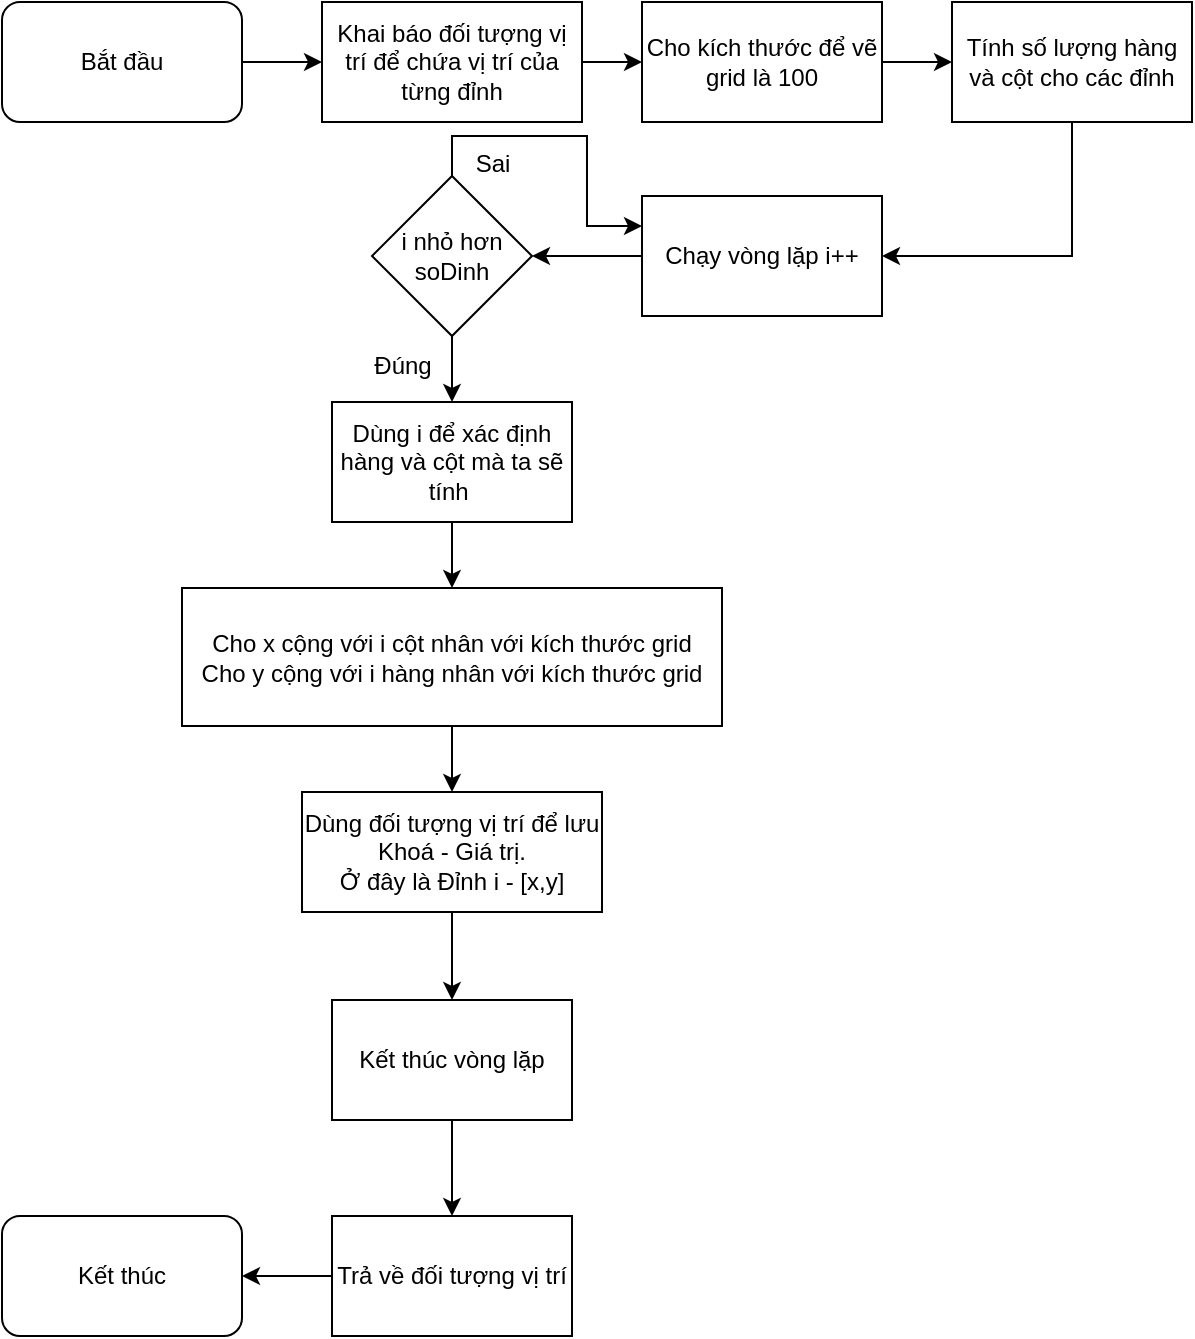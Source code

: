 <mxfile version="24.7.17">
  <diagram name="Trang-1" id="7so8QC7K1FsE7ydwpkkg">
    <mxGraphModel dx="1434" dy="844" grid="1" gridSize="10" guides="1" tooltips="1" connect="1" arrows="1" fold="1" page="1" pageScale="1" pageWidth="850" pageHeight="1100" math="0" shadow="0">
      <root>
        <mxCell id="0" />
        <mxCell id="1" parent="0" />
        <mxCell id="g1-cMOGO7BjZlcMmroCp-14" value="" style="edgeStyle=orthogonalEdgeStyle;rounded=0;orthogonalLoop=1;jettySize=auto;html=1;" parent="1" source="g1-cMOGO7BjZlcMmroCp-1" target="g1-cMOGO7BjZlcMmroCp-3" edge="1">
          <mxGeometry relative="1" as="geometry" />
        </mxCell>
        <mxCell id="g1-cMOGO7BjZlcMmroCp-1" value="Khai báo đối tượng vị trí để chứa vị trí của từng đỉnh" style="rounded=0;whiteSpace=wrap;html=1;" parent="1" vertex="1">
          <mxGeometry x="180" y="20" width="130" height="60" as="geometry" />
        </mxCell>
        <mxCell id="g1-cMOGO7BjZlcMmroCp-13" value="" style="edgeStyle=orthogonalEdgeStyle;rounded=0;orthogonalLoop=1;jettySize=auto;html=1;" parent="1" source="g1-cMOGO7BjZlcMmroCp-2" target="g1-cMOGO7BjZlcMmroCp-1" edge="1">
          <mxGeometry relative="1" as="geometry" />
        </mxCell>
        <mxCell id="g1-cMOGO7BjZlcMmroCp-2" value="Bắt đầu" style="rounded=1;whiteSpace=wrap;html=1;" parent="1" vertex="1">
          <mxGeometry x="20" y="20" width="120" height="60" as="geometry" />
        </mxCell>
        <mxCell id="g1-cMOGO7BjZlcMmroCp-15" value="" style="edgeStyle=orthogonalEdgeStyle;rounded=0;orthogonalLoop=1;jettySize=auto;html=1;" parent="1" source="g1-cMOGO7BjZlcMmroCp-3" target="g1-cMOGO7BjZlcMmroCp-4" edge="1">
          <mxGeometry relative="1" as="geometry" />
        </mxCell>
        <mxCell id="g1-cMOGO7BjZlcMmroCp-3" value="Cho kích thước để vẽ grid là 100" style="rounded=0;whiteSpace=wrap;html=1;" parent="1" vertex="1">
          <mxGeometry x="340" y="20" width="120" height="60" as="geometry" />
        </mxCell>
        <mxCell id="g1-cMOGO7BjZlcMmroCp-16" style="edgeStyle=orthogonalEdgeStyle;rounded=0;orthogonalLoop=1;jettySize=auto;html=1;exitX=0.5;exitY=1;exitDx=0;exitDy=0;entryX=1;entryY=0.5;entryDx=0;entryDy=0;" parent="1" source="g1-cMOGO7BjZlcMmroCp-4" target="g1-cMOGO7BjZlcMmroCp-5" edge="1">
          <mxGeometry relative="1" as="geometry" />
        </mxCell>
        <mxCell id="g1-cMOGO7BjZlcMmroCp-4" value="Tính số lượng hàng và cột cho các đỉnh" style="rounded=0;whiteSpace=wrap;html=1;" parent="1" vertex="1">
          <mxGeometry x="495" y="20" width="120" height="60" as="geometry" />
        </mxCell>
        <mxCell id="g1-cMOGO7BjZlcMmroCp-26" style="edgeStyle=orthogonalEdgeStyle;rounded=0;orthogonalLoop=1;jettySize=auto;html=1;exitX=0;exitY=0.5;exitDx=0;exitDy=0;entryX=1;entryY=0.5;entryDx=0;entryDy=0;" parent="1" source="g1-cMOGO7BjZlcMmroCp-5" target="g1-cMOGO7BjZlcMmroCp-6" edge="1">
          <mxGeometry relative="1" as="geometry" />
        </mxCell>
        <mxCell id="g1-cMOGO7BjZlcMmroCp-5" value="Chạy vòng lặp i++" style="rounded=0;whiteSpace=wrap;html=1;" parent="1" vertex="1">
          <mxGeometry x="340" y="117" width="120" height="60" as="geometry" />
        </mxCell>
        <mxCell id="g1-cMOGO7BjZlcMmroCp-27" value="" style="edgeStyle=orthogonalEdgeStyle;rounded=0;orthogonalLoop=1;jettySize=auto;html=1;" parent="1" source="g1-cMOGO7BjZlcMmroCp-6" target="g1-cMOGO7BjZlcMmroCp-7" edge="1">
          <mxGeometry relative="1" as="geometry" />
        </mxCell>
        <mxCell id="EJR7ut2x4C_owP1_8jYN-1" style="edgeStyle=orthogonalEdgeStyle;rounded=0;orthogonalLoop=1;jettySize=auto;html=1;exitX=0.5;exitY=0;exitDx=0;exitDy=0;entryX=0;entryY=0.25;entryDx=0;entryDy=0;" edge="1" parent="1" source="g1-cMOGO7BjZlcMmroCp-6" target="g1-cMOGO7BjZlcMmroCp-5">
          <mxGeometry relative="1" as="geometry" />
        </mxCell>
        <mxCell id="g1-cMOGO7BjZlcMmroCp-6" value="i nhỏ hơn soDinh" style="rhombus;whiteSpace=wrap;html=1;" parent="1" vertex="1">
          <mxGeometry x="205" y="107" width="80" height="80" as="geometry" />
        </mxCell>
        <mxCell id="g1-cMOGO7BjZlcMmroCp-19" value="" style="edgeStyle=orthogonalEdgeStyle;rounded=0;orthogonalLoop=1;jettySize=auto;html=1;" parent="1" source="g1-cMOGO7BjZlcMmroCp-7" target="g1-cMOGO7BjZlcMmroCp-9" edge="1">
          <mxGeometry relative="1" as="geometry" />
        </mxCell>
        <mxCell id="g1-cMOGO7BjZlcMmroCp-7" value="Dùng i để xác định hàng và cột mà ta sẽ tính&amp;nbsp;" style="rounded=0;whiteSpace=wrap;html=1;" parent="1" vertex="1">
          <mxGeometry x="185" y="220" width="120" height="60" as="geometry" />
        </mxCell>
        <mxCell id="g1-cMOGO7BjZlcMmroCp-20" value="" style="edgeStyle=orthogonalEdgeStyle;rounded=0;orthogonalLoop=1;jettySize=auto;html=1;" parent="1" source="g1-cMOGO7BjZlcMmroCp-9" target="g1-cMOGO7BjZlcMmroCp-10" edge="1">
          <mxGeometry relative="1" as="geometry" />
        </mxCell>
        <mxCell id="g1-cMOGO7BjZlcMmroCp-9" value="Cho x cộng với i cột nhân với kích thước grid&lt;div&gt;Cho y cộng với i hàng nhân với kích thước grid&lt;/div&gt;" style="rounded=0;whiteSpace=wrap;html=1;" parent="1" vertex="1">
          <mxGeometry x="110" y="313" width="270" height="69" as="geometry" />
        </mxCell>
        <mxCell id="g1-cMOGO7BjZlcMmroCp-23" value="" style="edgeStyle=orthogonalEdgeStyle;rounded=0;orthogonalLoop=1;jettySize=auto;html=1;" parent="1" source="g1-cMOGO7BjZlcMmroCp-10" target="g1-cMOGO7BjZlcMmroCp-22" edge="1">
          <mxGeometry relative="1" as="geometry" />
        </mxCell>
        <mxCell id="g1-cMOGO7BjZlcMmroCp-10" value="Dùng đối tượng vị trí để lưu Khoá - Giá trị.&lt;br&gt;Ở đây là Đỉnh i - [x,y]" style="rounded=0;whiteSpace=wrap;html=1;" parent="1" vertex="1">
          <mxGeometry x="170" y="415" width="150" height="60" as="geometry" />
        </mxCell>
        <mxCell id="g1-cMOGO7BjZlcMmroCp-25" value="" style="edgeStyle=orthogonalEdgeStyle;rounded=0;orthogonalLoop=1;jettySize=auto;html=1;" parent="1" source="g1-cMOGO7BjZlcMmroCp-11" target="g1-cMOGO7BjZlcMmroCp-12" edge="1">
          <mxGeometry relative="1" as="geometry" />
        </mxCell>
        <mxCell id="g1-cMOGO7BjZlcMmroCp-11" value="Trả về đối tượng vị trí" style="rounded=0;whiteSpace=wrap;html=1;" parent="1" vertex="1">
          <mxGeometry x="185" y="627" width="120" height="60" as="geometry" />
        </mxCell>
        <mxCell id="g1-cMOGO7BjZlcMmroCp-12" value="Kết thúc" style="rounded=1;whiteSpace=wrap;html=1;" parent="1" vertex="1">
          <mxGeometry x="20" y="627" width="120" height="60" as="geometry" />
        </mxCell>
        <mxCell id="g1-cMOGO7BjZlcMmroCp-28" value="" style="edgeStyle=orthogonalEdgeStyle;rounded=0;orthogonalLoop=1;jettySize=auto;html=1;" parent="1" source="g1-cMOGO7BjZlcMmroCp-22" target="g1-cMOGO7BjZlcMmroCp-11" edge="1">
          <mxGeometry relative="1" as="geometry" />
        </mxCell>
        <mxCell id="g1-cMOGO7BjZlcMmroCp-22" value="Kết thúc vòng lặp" style="rounded=0;whiteSpace=wrap;html=1;" parent="1" vertex="1">
          <mxGeometry x="185" y="519" width="120" height="60" as="geometry" />
        </mxCell>
        <mxCell id="EJR7ut2x4C_owP1_8jYN-2" value="Đúng" style="text;html=1;align=center;verticalAlign=middle;resizable=0;points=[];autosize=1;strokeColor=none;fillColor=none;" vertex="1" parent="1">
          <mxGeometry x="195" y="187" width="50" height="30" as="geometry" />
        </mxCell>
        <mxCell id="EJR7ut2x4C_owP1_8jYN-3" value="Sai" style="text;html=1;align=center;verticalAlign=middle;resizable=0;points=[];autosize=1;strokeColor=none;fillColor=none;" vertex="1" parent="1">
          <mxGeometry x="245" y="86" width="40" height="30" as="geometry" />
        </mxCell>
      </root>
    </mxGraphModel>
  </diagram>
</mxfile>

